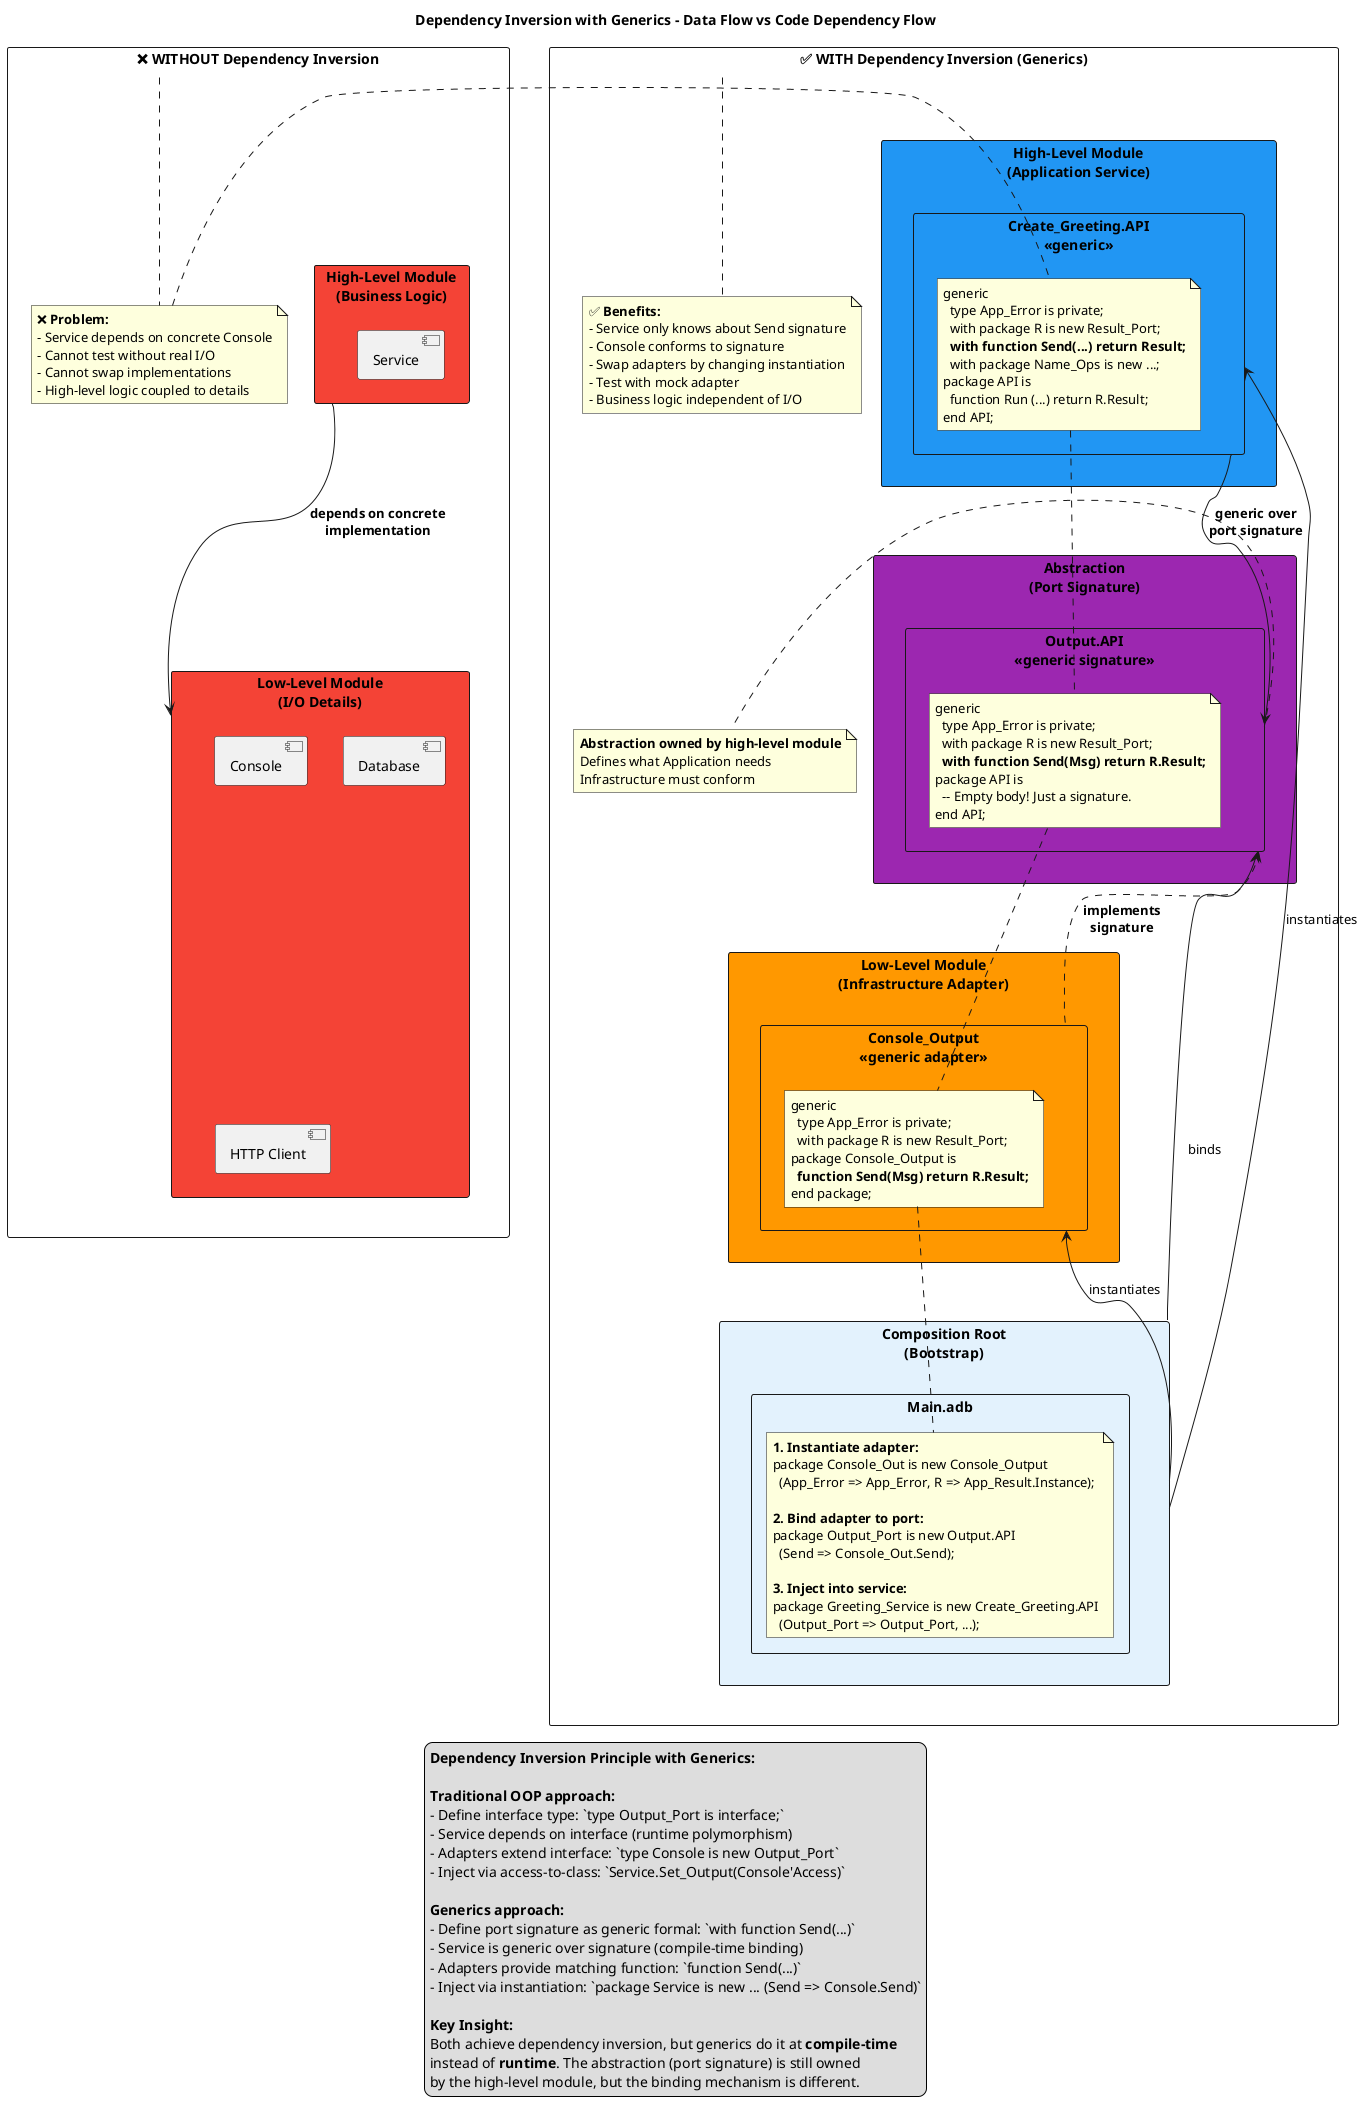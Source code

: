 @startuml dependency-flow
!define LIGHTBLUE #E3F2FD
!define BLUE #2196F3
!define GREEN #4CAF50
!define ORANGE #FF9800
!define PURPLE #9C27B0
!define RED #F44336

skinparam packageStyle rectangle
skinparam shadowing false
skinparam defaultFontName Arial

title Dependency Inversion with Generics - Data Flow vs Code Dependency Flow

' Left side: Traditional Dependency (BAD)
package "❌ WITHOUT Dependency Inversion" as Bad {

  package "High-Level Module\n(Business Logic)" as HighBad RED {
    [Service]
  }

  package "Low-Level Module\n(I/O Details)" as LowBad RED {
    [Console]
    [Database]
    [HTTP Client]
  }

  HighBad -down-> LowBad : **depends on concrete**\n**implementation**

  note bottom of Bad
    ❌ **Problem:**
    - Service depends on concrete Console
    - Cannot test without real I/O
    - Cannot swap implementations
    - High-level logic coupled to details
  end note
}

' Right side: Dependency Inversion with Generics
package "✅ WITH Dependency Inversion (Generics)" as Good {

  package "High-Level Module\n(Application Service)" as HighGood BLUE {
    rectangle "Create_Greeting.API\n<<generic>>" as ServiceSpec BLUE {
      note right
        generic
          type App_Error is private;
          with package R is new Result_Port;
          **with function Send(...) return Result;**
          with package Name_Ops is new ...;
        package API is
          function Run (...) return R.Result;
        end API;
      end note
    }
  }

  package "Abstraction\n(Port Signature)" as Port PURPLE {
    rectangle "Output.API\n<<generic signature>>" as PortSpec PURPLE {
      note right
        generic
          type App_Error is private;
          with package R is new Result_Port;
          **with function Send(Msg) return R.Result;**
        package API is
          -- Empty body! Just a signature.
        end API;
      end note
    }
  }

  package "Low-Level Module\n(Infrastructure Adapter)" as LowGood ORANGE {
    rectangle "Console_Output\n<<generic adapter>>" as ConsoleImpl ORANGE {
      note right
        generic
          type App_Error is private;
          with package R is new Result_Port;
        package Console_Output is
          **function Send(Msg) return R.Result;**
        end package;
      end note
    }
  }

  package "Composition Root\n(Bootstrap)" as Bootstrap LIGHTBLUE {
    rectangle "Main.adb" as MainProc LIGHTBLUE {
      note bottom
        **1. Instantiate adapter:**
        package Console_Out is new Console_Output
          (App_Error => App_Error, R => App_Result.Instance);

        **2. Bind adapter to port:**
        package Output_Port is new Output.API
          (Send => Console_Out.Send);

        **3. Inject into service:**
        package Greeting_Service is new Create_Greeting.API
          (Output_Port => Output_Port, ...);
      end note
    }
  }

  ' Dependencies (inverted!)
  ServiceSpec -down-> PortSpec : **generic over**\n**port signature**
  ConsoleImpl .up.> PortSpec : **implements**\n**signature**

  Bootstrap -up-> ServiceSpec : instantiates
  Bootstrap -up-> PortSpec : binds
  Bootstrap -up-> ConsoleImpl : instantiates

  note right of PortSpec
    **Abstraction owned by high-level module**
    Defines what Application needs
    Infrastructure must conform
  end note

  note bottom of Good
    ✅ **Benefits:**
    - Service only knows about Send signature
    - Console conforms to signature
    - Swap adapters by changing instantiation
    - Test with mock adapter
    - Business logic independent of I/O
  end note
}

' Comparison legend
legend bottom
  **Dependency Inversion Principle with Generics:**

  **Traditional OOP approach:**
  - Define interface type: `type Output_Port is interface;`
  - Service depends on interface (runtime polymorphism)
  - Adapters extend interface: `type Console is new Output_Port`
  - Inject via access-to-class: `Service.Set_Output(Console'Access)`

  **Generics approach:**
  - Define port signature as generic formal: `with function Send(...)`
  - Service is generic over signature (compile-time binding)
  - Adapters provide matching function: `function Send(...)`
  - Inject via instantiation: `package Service is new ... (Send => Console.Send)`

  **Key Insight:**
  Both achieve dependency inversion, but generics do it at **compile-time**
  instead of **runtime**. The abstraction (port signature) is still owned
  by the high-level module, but the binding mechanism is different.
endlegend

@enduml
